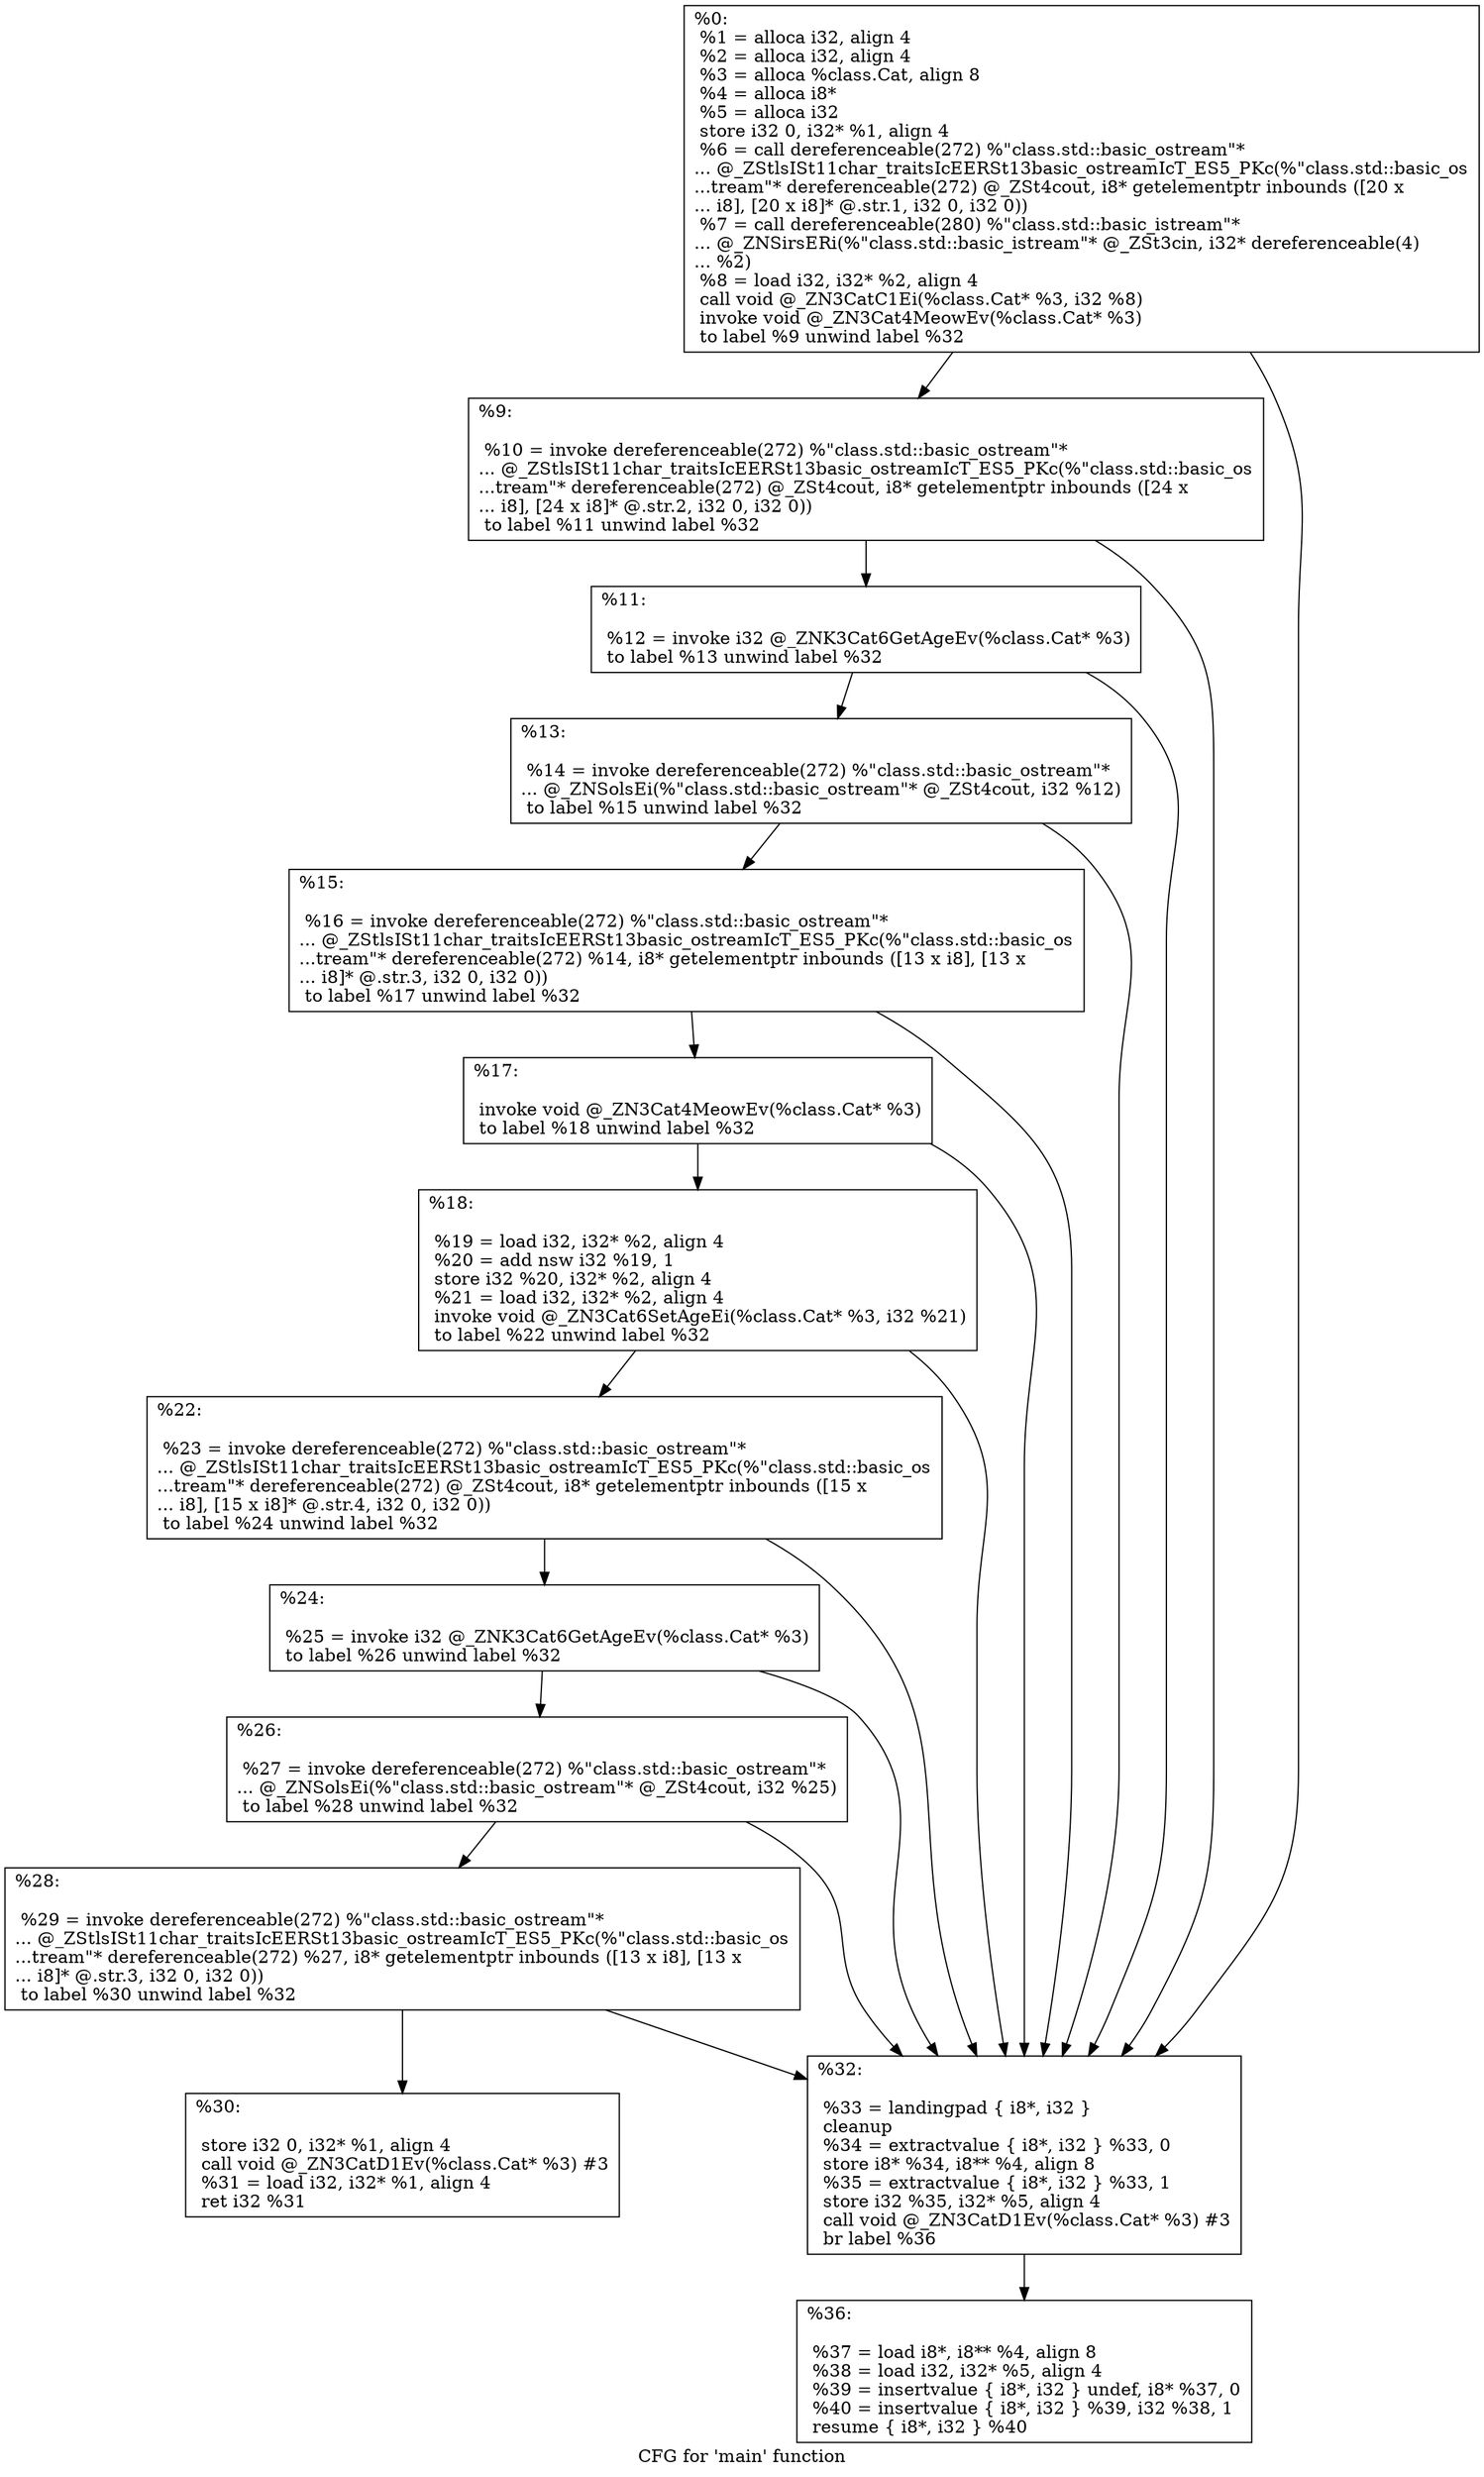 digraph "CFG for 'main' function" {
	label="CFG for 'main' function";

	Node0x5599d5e54950 [shape=record,label="{%0:\l  %1 = alloca i32, align 4\l  %2 = alloca i32, align 4\l  %3 = alloca %class.Cat, align 8\l  %4 = alloca i8*\l  %5 = alloca i32\l  store i32 0, i32* %1, align 4\l  %6 = call dereferenceable(272) %\"class.std::basic_ostream\"*\l... @_ZStlsISt11char_traitsIcEERSt13basic_ostreamIcT_ES5_PKc(%\"class.std::basic_os\l...tream\"* dereferenceable(272) @_ZSt4cout, i8* getelementptr inbounds ([20 x\l... i8], [20 x i8]* @.str.1, i32 0, i32 0))\l  %7 = call dereferenceable(280) %\"class.std::basic_istream\"*\l... @_ZNSirsERi(%\"class.std::basic_istream\"* @_ZSt3cin, i32* dereferenceable(4)\l... %2)\l  %8 = load i32, i32* %2, align 4\l  call void @_ZN3CatC1Ei(%class.Cat* %3, i32 %8)\l  invoke void @_ZN3Cat4MeowEv(%class.Cat* %3)\l          to label %9 unwind label %32\l}"];
	Node0x5599d5e54950 -> Node0x5599d5e552c0;
	Node0x5599d5e54950 -> Node0x5599d5e55310;
	Node0x5599d5e552c0 [shape=record,label="{%9:\l\l  %10 = invoke dereferenceable(272) %\"class.std::basic_ostream\"*\l... @_ZStlsISt11char_traitsIcEERSt13basic_ostreamIcT_ES5_PKc(%\"class.std::basic_os\l...tream\"* dereferenceable(272) @_ZSt4cout, i8* getelementptr inbounds ([24 x\l... i8], [24 x i8]* @.str.2, i32 0, i32 0))\l          to label %11 unwind label %32\l}"];
	Node0x5599d5e552c0 -> Node0x5599d5e55520;
	Node0x5599d5e552c0 -> Node0x5599d5e55310;
	Node0x5599d5e55520 [shape=record,label="{%11:\l\l  %12 = invoke i32 @_ZNK3Cat6GetAgeEv(%class.Cat* %3)\l          to label %13 unwind label %32\l}"];
	Node0x5599d5e55520 -> Node0x5599d5e55700;
	Node0x5599d5e55520 -> Node0x5599d5e55310;
	Node0x5599d5e55700 [shape=record,label="{%13:\l\l  %14 = invoke dereferenceable(272) %\"class.std::basic_ostream\"*\l... @_ZNSolsEi(%\"class.std::basic_ostream\"* @_ZSt4cout, i32 %12)\l          to label %15 unwind label %32\l}"];
	Node0x5599d5e55700 -> Node0x5599d5e55850;
	Node0x5599d5e55700 -> Node0x5599d5e55310;
	Node0x5599d5e55850 [shape=record,label="{%15:\l\l  %16 = invoke dereferenceable(272) %\"class.std::basic_ostream\"*\l... @_ZStlsISt11char_traitsIcEERSt13basic_ostreamIcT_ES5_PKc(%\"class.std::basic_os\l...tream\"* dereferenceable(272) %14, i8* getelementptr inbounds ([13 x i8], [13 x\l... i8]* @.str.3, i32 0, i32 0))\l          to label %17 unwind label %32\l}"];
	Node0x5599d5e55850 -> Node0x5599d5e56370;
	Node0x5599d5e55850 -> Node0x5599d5e55310;
	Node0x5599d5e56370 [shape=record,label="{%17:\l\l  invoke void @_ZN3Cat4MeowEv(%class.Cat* %3)\l          to label %18 unwind label %32\l}"];
	Node0x5599d5e56370 -> Node0x5599d5e56520;
	Node0x5599d5e56370 -> Node0x5599d5e55310;
	Node0x5599d5e56520 [shape=record,label="{%18:\l\l  %19 = load i32, i32* %2, align 4\l  %20 = add nsw i32 %19, 1\l  store i32 %20, i32* %2, align 4\l  %21 = load i32, i32* %2, align 4\l  invoke void @_ZN3Cat6SetAgeEi(%class.Cat* %3, i32 %21)\l          to label %22 unwind label %32\l}"];
	Node0x5599d5e56520 -> Node0x5599d5e56850;
	Node0x5599d5e56520 -> Node0x5599d5e55310;
	Node0x5599d5e56850 [shape=record,label="{%22:\l\l  %23 = invoke dereferenceable(272) %\"class.std::basic_ostream\"*\l... @_ZStlsISt11char_traitsIcEERSt13basic_ostreamIcT_ES5_PKc(%\"class.std::basic_os\l...tream\"* dereferenceable(272) @_ZSt4cout, i8* getelementptr inbounds ([15 x\l... i8], [15 x i8]* @.str.4, i32 0, i32 0))\l          to label %24 unwind label %32\l}"];
	Node0x5599d5e56850 -> Node0x5599d5e56a40;
	Node0x5599d5e56850 -> Node0x5599d5e55310;
	Node0x5599d5e56a40 [shape=record,label="{%24:\l\l  %25 = invoke i32 @_ZNK3Cat6GetAgeEv(%class.Cat* %3)\l          to label %26 unwind label %32\l}"];
	Node0x5599d5e56a40 -> Node0x5599d5e56bb0;
	Node0x5599d5e56a40 -> Node0x5599d5e55310;
	Node0x5599d5e56bb0 [shape=record,label="{%26:\l\l  %27 = invoke dereferenceable(272) %\"class.std::basic_ostream\"*\l... @_ZNSolsEi(%\"class.std::basic_ostream\"* @_ZSt4cout, i32 %25)\l          to label %28 unwind label %32\l}"];
	Node0x5599d5e56bb0 -> Node0x5599d5e56d00;
	Node0x5599d5e56bb0 -> Node0x5599d5e55310;
	Node0x5599d5e56d00 [shape=record,label="{%28:\l\l  %29 = invoke dereferenceable(272) %\"class.std::basic_ostream\"*\l... @_ZStlsISt11char_traitsIcEERSt13basic_ostreamIcT_ES5_PKc(%\"class.std::basic_os\l...tream\"* dereferenceable(272) %27, i8* getelementptr inbounds ([13 x i8], [13 x\l... i8]* @.str.3, i32 0, i32 0))\l          to label %30 unwind label %32\l}"];
	Node0x5599d5e56d00 -> Node0x5599d5e56e70;
	Node0x5599d5e56d00 -> Node0x5599d5e55310;
	Node0x5599d5e56e70 [shape=record,label="{%30:\l\l  store i32 0, i32* %1, align 4\l  call void @_ZN3CatD1Ev(%class.Cat* %3) #3\l  %31 = load i32, i32* %1, align 4\l  ret i32 %31\l}"];
	Node0x5599d5e55310 [shape=record,label="{%32:\l\l  %33 = landingpad \{ i8*, i32 \}\l          cleanup\l  %34 = extractvalue \{ i8*, i32 \} %33, 0\l  store i8* %34, i8** %4, align 8\l  %35 = extractvalue \{ i8*, i32 \} %33, 1\l  store i32 %35, i32* %5, align 4\l  call void @_ZN3CatD1Ev(%class.Cat* %3) #3\l  br label %36\l}"];
	Node0x5599d5e55310 -> Node0x5599d5e57760;
	Node0x5599d5e57760 [shape=record,label="{%36:\l\l  %37 = load i8*, i8** %4, align 8\l  %38 = load i32, i32* %5, align 4\l  %39 = insertvalue \{ i8*, i32 \} undef, i8* %37, 0\l  %40 = insertvalue \{ i8*, i32 \} %39, i32 %38, 1\l  resume \{ i8*, i32 \} %40\l}"];
}
